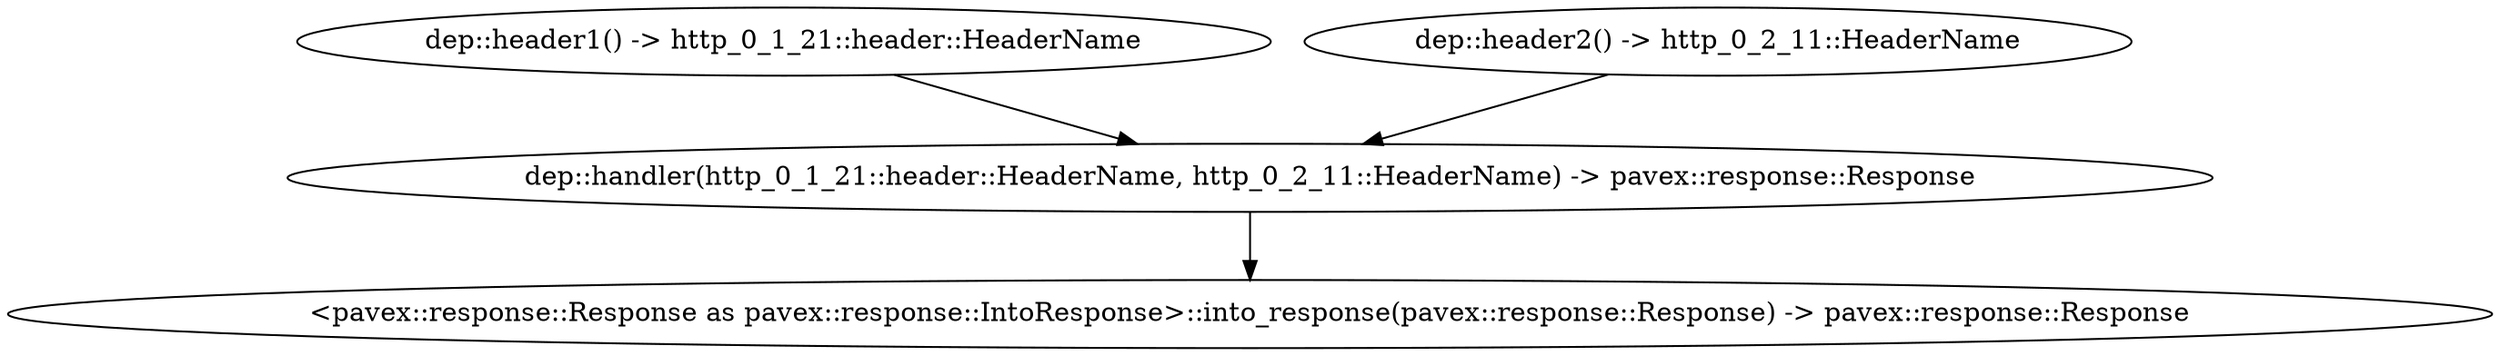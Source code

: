 digraph "GET /handler - 0" {
    0 [ label = "dep::handler(http_0_1_21::header::HeaderName, http_0_2_11::HeaderName) -> pavex::response::Response"]
    1 [ label = "dep::header1() -> http_0_1_21::header::HeaderName"]
    2 [ label = "dep::header2() -> http_0_2_11::HeaderName"]
    3 [ label = "<pavex::response::Response as pavex::response::IntoResponse>::into_response(pavex::response::Response) -> pavex::response::Response"]
    2 -> 0 [ ]
    1 -> 0 [ ]
    0 -> 3 [ ]
}

digraph "* /handler - 0" {
    0 [ label = "pavex::router::default_fallback(&pavex::router::AllowedMethods) -> pavex::response::Response"]
    2 [ label = "<pavex::response::Response as pavex::response::IntoResponse>::into_response(pavex::response::Response) -> pavex::response::Response"]
    3 [ label = "&pavex::router::AllowedMethods"]
    0 -> 2 [ ]
    3 -> 0 [ ]
}

digraph app_state {
    0 [ label = "crate::ApplicationState() -> crate::ApplicationState"]
}